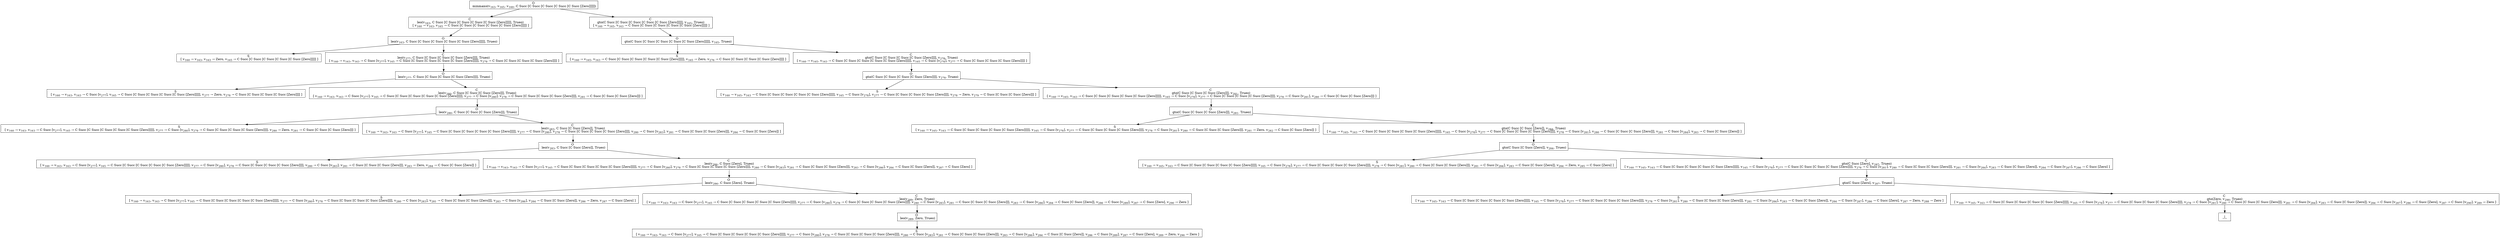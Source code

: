 digraph {
    graph [rankdir=TB
          ,bgcolor=transparent];
    node [shape=box
         ,fillcolor=white
         ,style=filled];
    0 [label=<O <BR/> minmaxo(v<SUB>163</SUB>, v<SUB>165</SUB>, v<SUB>160</SUB>, C Succ [C Succ [C Succ [C Succ [C Succ [Zero]]]]])>];
    1 [label=<C <BR/> leo(v<SUB>163</SUB>, C Succ [C Succ [C Succ [C Succ [C Succ [Zero]]]]], Trueo) <BR/>  [ v<SUB>160</SUB> &rarr; v<SUB>163</SUB>, v<SUB>165</SUB> &rarr; C Succ [C Succ [C Succ [C Succ [C Succ [Zero]]]]] ] >];
    2 [label=<C <BR/> gto(C Succ [C Succ [C Succ [C Succ [C Succ [Zero]]]]], v<SUB>165</SUB>, Trueo) <BR/>  [ v<SUB>160</SUB> &rarr; v<SUB>165</SUB>, v<SUB>163</SUB> &rarr; C Succ [C Succ [C Succ [C Succ [C Succ [Zero]]]]] ] >];
    3 [label=<O <BR/> leo(v<SUB>163</SUB>, C Succ [C Succ [C Succ [C Succ [C Succ [Zero]]]]], Trueo)>];
    4 [label=<S <BR/>  [ v<SUB>160</SUB> &rarr; v<SUB>163</SUB>, v<SUB>163</SUB> &rarr; Zero, v<SUB>165</SUB> &rarr; C Succ [C Succ [C Succ [C Succ [C Succ [Zero]]]]] ] >];
    5 [label=<C <BR/> leo(v<SUB>277</SUB>, C Succ [C Succ [C Succ [C Succ [Zero]]]], Trueo) <BR/>  [ v<SUB>160</SUB> &rarr; v<SUB>163</SUB>, v<SUB>163</SUB> &rarr; C Succ [v<SUB>277</SUB>], v<SUB>165</SUB> &rarr; C Succ [C Succ [C Succ [C Succ [C Succ [Zero]]]]], v<SUB>278</SUB> &rarr; C Succ [C Succ [C Succ [C Succ [Zero]]]] ] >];
    6 [label=<O <BR/> leo(v<SUB>277</SUB>, C Succ [C Succ [C Succ [C Succ [Zero]]]], Trueo)>];
    7 [label=<S <BR/>  [ v<SUB>160</SUB> &rarr; v<SUB>163</SUB>, v<SUB>163</SUB> &rarr; C Succ [v<SUB>277</SUB>], v<SUB>165</SUB> &rarr; C Succ [C Succ [C Succ [C Succ [C Succ [Zero]]]]], v<SUB>277</SUB> &rarr; Zero, v<SUB>278</SUB> &rarr; C Succ [C Succ [C Succ [C Succ [Zero]]]] ] >];
    8 [label=<C <BR/> leo(v<SUB>280</SUB>, C Succ [C Succ [C Succ [Zero]]], Trueo) <BR/>  [ v<SUB>160</SUB> &rarr; v<SUB>163</SUB>, v<SUB>163</SUB> &rarr; C Succ [v<SUB>277</SUB>], v<SUB>165</SUB> &rarr; C Succ [C Succ [C Succ [C Succ [C Succ [Zero]]]]], v<SUB>277</SUB> &rarr; C Succ [v<SUB>280</SUB>], v<SUB>278</SUB> &rarr; C Succ [C Succ [C Succ [C Succ [Zero]]]], v<SUB>281</SUB> &rarr; C Succ [C Succ [C Succ [Zero]]] ] >];
    9 [label=<O <BR/> leo(v<SUB>280</SUB>, C Succ [C Succ [C Succ [Zero]]], Trueo)>];
    10 [label=<S <BR/>  [ v<SUB>160</SUB> &rarr; v<SUB>163</SUB>, v<SUB>163</SUB> &rarr; C Succ [v<SUB>277</SUB>], v<SUB>165</SUB> &rarr; C Succ [C Succ [C Succ [C Succ [C Succ [Zero]]]]], v<SUB>277</SUB> &rarr; C Succ [v<SUB>280</SUB>], v<SUB>278</SUB> &rarr; C Succ [C Succ [C Succ [C Succ [Zero]]]], v<SUB>280</SUB> &rarr; Zero, v<SUB>281</SUB> &rarr; C Succ [C Succ [C Succ [Zero]]] ] >];
    11 [label=<C <BR/> leo(v<SUB>283</SUB>, C Succ [C Succ [Zero]], Trueo) <BR/>  [ v<SUB>160</SUB> &rarr; v<SUB>163</SUB>, v<SUB>163</SUB> &rarr; C Succ [v<SUB>277</SUB>], v<SUB>165</SUB> &rarr; C Succ [C Succ [C Succ [C Succ [C Succ [Zero]]]]], v<SUB>277</SUB> &rarr; C Succ [v<SUB>280</SUB>], v<SUB>278</SUB> &rarr; C Succ [C Succ [C Succ [C Succ [Zero]]]], v<SUB>280</SUB> &rarr; C Succ [v<SUB>283</SUB>], v<SUB>281</SUB> &rarr; C Succ [C Succ [C Succ [Zero]]], v<SUB>284</SUB> &rarr; C Succ [C Succ [Zero]] ] >];
    12 [label=<O <BR/> leo(v<SUB>283</SUB>, C Succ [C Succ [Zero]], Trueo)>];
    13 [label=<S <BR/>  [ v<SUB>160</SUB> &rarr; v<SUB>163</SUB>, v<SUB>163</SUB> &rarr; C Succ [v<SUB>277</SUB>], v<SUB>165</SUB> &rarr; C Succ [C Succ [C Succ [C Succ [C Succ [Zero]]]]], v<SUB>277</SUB> &rarr; C Succ [v<SUB>280</SUB>], v<SUB>278</SUB> &rarr; C Succ [C Succ [C Succ [C Succ [Zero]]]], v<SUB>280</SUB> &rarr; C Succ [v<SUB>283</SUB>], v<SUB>281</SUB> &rarr; C Succ [C Succ [C Succ [Zero]]], v<SUB>283</SUB> &rarr; Zero, v<SUB>284</SUB> &rarr; C Succ [C Succ [Zero]] ] >];
    14 [label=<C <BR/> leo(v<SUB>286</SUB>, C Succ [Zero], Trueo) <BR/>  [ v<SUB>160</SUB> &rarr; v<SUB>163</SUB>, v<SUB>163</SUB> &rarr; C Succ [v<SUB>277</SUB>], v<SUB>165</SUB> &rarr; C Succ [C Succ [C Succ [C Succ [C Succ [Zero]]]]], v<SUB>277</SUB> &rarr; C Succ [v<SUB>280</SUB>], v<SUB>278</SUB> &rarr; C Succ [C Succ [C Succ [C Succ [Zero]]]], v<SUB>280</SUB> &rarr; C Succ [v<SUB>283</SUB>], v<SUB>281</SUB> &rarr; C Succ [C Succ [C Succ [Zero]]], v<SUB>283</SUB> &rarr; C Succ [v<SUB>286</SUB>], v<SUB>284</SUB> &rarr; C Succ [C Succ [Zero]], v<SUB>287</SUB> &rarr; C Succ [Zero] ] >];
    15 [label=<O <BR/> leo(v<SUB>286</SUB>, C Succ [Zero], Trueo)>];
    16 [label=<S <BR/>  [ v<SUB>160</SUB> &rarr; v<SUB>163</SUB>, v<SUB>163</SUB> &rarr; C Succ [v<SUB>277</SUB>], v<SUB>165</SUB> &rarr; C Succ [C Succ [C Succ [C Succ [C Succ [Zero]]]]], v<SUB>277</SUB> &rarr; C Succ [v<SUB>280</SUB>], v<SUB>278</SUB> &rarr; C Succ [C Succ [C Succ [C Succ [Zero]]]], v<SUB>280</SUB> &rarr; C Succ [v<SUB>283</SUB>], v<SUB>281</SUB> &rarr; C Succ [C Succ [C Succ [Zero]]], v<SUB>283</SUB> &rarr; C Succ [v<SUB>286</SUB>], v<SUB>284</SUB> &rarr; C Succ [C Succ [Zero]], v<SUB>286</SUB> &rarr; Zero, v<SUB>287</SUB> &rarr; C Succ [Zero] ] >];
    17 [label=<C <BR/> leo(v<SUB>289</SUB>, Zero, Trueo) <BR/>  [ v<SUB>160</SUB> &rarr; v<SUB>163</SUB>, v<SUB>163</SUB> &rarr; C Succ [v<SUB>277</SUB>], v<SUB>165</SUB> &rarr; C Succ [C Succ [C Succ [C Succ [C Succ [Zero]]]]], v<SUB>277</SUB> &rarr; C Succ [v<SUB>280</SUB>], v<SUB>278</SUB> &rarr; C Succ [C Succ [C Succ [C Succ [Zero]]]], v<SUB>280</SUB> &rarr; C Succ [v<SUB>283</SUB>], v<SUB>281</SUB> &rarr; C Succ [C Succ [C Succ [Zero]]], v<SUB>283</SUB> &rarr; C Succ [v<SUB>286</SUB>], v<SUB>284</SUB> &rarr; C Succ [C Succ [Zero]], v<SUB>286</SUB> &rarr; C Succ [v<SUB>289</SUB>], v<SUB>287</SUB> &rarr; C Succ [Zero], v<SUB>290</SUB> &rarr; Zero ] >];
    18 [label=<O <BR/> leo(v<SUB>289</SUB>, Zero, Trueo)>];
    19 [label=<S <BR/>  [ v<SUB>160</SUB> &rarr; v<SUB>163</SUB>, v<SUB>163</SUB> &rarr; C Succ [v<SUB>277</SUB>], v<SUB>165</SUB> &rarr; C Succ [C Succ [C Succ [C Succ [C Succ [Zero]]]]], v<SUB>277</SUB> &rarr; C Succ [v<SUB>280</SUB>], v<SUB>278</SUB> &rarr; C Succ [C Succ [C Succ [C Succ [Zero]]]], v<SUB>280</SUB> &rarr; C Succ [v<SUB>283</SUB>], v<SUB>281</SUB> &rarr; C Succ [C Succ [C Succ [Zero]]], v<SUB>283</SUB> &rarr; C Succ [v<SUB>286</SUB>], v<SUB>284</SUB> &rarr; C Succ [C Succ [Zero]], v<SUB>286</SUB> &rarr; C Succ [v<SUB>289</SUB>], v<SUB>287</SUB> &rarr; C Succ [Zero], v<SUB>289</SUB> &rarr; Zero, v<SUB>290</SUB> &rarr; Zero ] >];
    20 [label=<O <BR/> gto(C Succ [C Succ [C Succ [C Succ [C Succ [Zero]]]]], v<SUB>165</SUB>, Trueo)>];
    21 [label=<S <BR/>  [ v<SUB>160</SUB> &rarr; v<SUB>165</SUB>, v<SUB>163</SUB> &rarr; C Succ [C Succ [C Succ [C Succ [C Succ [Zero]]]]], v<SUB>165</SUB> &rarr; Zero, v<SUB>276</SUB> &rarr; C Succ [C Succ [C Succ [C Succ [Zero]]]] ] >];
    22 [label=<C <BR/> gto(C Succ [C Succ [C Succ [C Succ [Zero]]]], v<SUB>278</SUB>, Trueo) <BR/>  [ v<SUB>160</SUB> &rarr; v<SUB>165</SUB>, v<SUB>163</SUB> &rarr; C Succ [C Succ [C Succ [C Succ [C Succ [Zero]]]]], v<SUB>165</SUB> &rarr; C Succ [v<SUB>278</SUB>], v<SUB>277</SUB> &rarr; C Succ [C Succ [C Succ [C Succ [Zero]]]] ] >];
    23 [label=<O <BR/> gto(C Succ [C Succ [C Succ [C Succ [Zero]]]], v<SUB>278</SUB>, Trueo)>];
    24 [label=<S <BR/>  [ v<SUB>160</SUB> &rarr; v<SUB>165</SUB>, v<SUB>163</SUB> &rarr; C Succ [C Succ [C Succ [C Succ [C Succ [Zero]]]]], v<SUB>165</SUB> &rarr; C Succ [v<SUB>278</SUB>], v<SUB>277</SUB> &rarr; C Succ [C Succ [C Succ [C Succ [Zero]]]], v<SUB>278</SUB> &rarr; Zero, v<SUB>279</SUB> &rarr; C Succ [C Succ [C Succ [Zero]]] ] >];
    25 [label=<C <BR/> gto(C Succ [C Succ [C Succ [Zero]]], v<SUB>281</SUB>, Trueo) <BR/>  [ v<SUB>160</SUB> &rarr; v<SUB>165</SUB>, v<SUB>163</SUB> &rarr; C Succ [C Succ [C Succ [C Succ [C Succ [Zero]]]]], v<SUB>165</SUB> &rarr; C Succ [v<SUB>278</SUB>], v<SUB>277</SUB> &rarr; C Succ [C Succ [C Succ [C Succ [Zero]]]], v<SUB>278</SUB> &rarr; C Succ [v<SUB>281</SUB>], v<SUB>280</SUB> &rarr; C Succ [C Succ [C Succ [Zero]]] ] >];
    26 [label=<O <BR/> gto(C Succ [C Succ [C Succ [Zero]]], v<SUB>281</SUB>, Trueo)>];
    27 [label=<S <BR/>  [ v<SUB>160</SUB> &rarr; v<SUB>165</SUB>, v<SUB>163</SUB> &rarr; C Succ [C Succ [C Succ [C Succ [C Succ [Zero]]]]], v<SUB>165</SUB> &rarr; C Succ [v<SUB>278</SUB>], v<SUB>277</SUB> &rarr; C Succ [C Succ [C Succ [C Succ [Zero]]]], v<SUB>278</SUB> &rarr; C Succ [v<SUB>281</SUB>], v<SUB>280</SUB> &rarr; C Succ [C Succ [C Succ [Zero]]], v<SUB>281</SUB> &rarr; Zero, v<SUB>282</SUB> &rarr; C Succ [C Succ [Zero]] ] >];
    28 [label=<C <BR/> gto(C Succ [C Succ [Zero]], v<SUB>284</SUB>, Trueo) <BR/>  [ v<SUB>160</SUB> &rarr; v<SUB>165</SUB>, v<SUB>163</SUB> &rarr; C Succ [C Succ [C Succ [C Succ [C Succ [Zero]]]]], v<SUB>165</SUB> &rarr; C Succ [v<SUB>278</SUB>], v<SUB>277</SUB> &rarr; C Succ [C Succ [C Succ [C Succ [Zero]]]], v<SUB>278</SUB> &rarr; C Succ [v<SUB>281</SUB>], v<SUB>280</SUB> &rarr; C Succ [C Succ [C Succ [Zero]]], v<SUB>281</SUB> &rarr; C Succ [v<SUB>284</SUB>], v<SUB>283</SUB> &rarr; C Succ [C Succ [Zero]] ] >];
    29 [label=<O <BR/> gto(C Succ [C Succ [Zero]], v<SUB>284</SUB>, Trueo)>];
    30 [label=<S <BR/>  [ v<SUB>160</SUB> &rarr; v<SUB>165</SUB>, v<SUB>163</SUB> &rarr; C Succ [C Succ [C Succ [C Succ [C Succ [Zero]]]]], v<SUB>165</SUB> &rarr; C Succ [v<SUB>278</SUB>], v<SUB>277</SUB> &rarr; C Succ [C Succ [C Succ [C Succ [Zero]]]], v<SUB>278</SUB> &rarr; C Succ [v<SUB>281</SUB>], v<SUB>280</SUB> &rarr; C Succ [C Succ [C Succ [Zero]]], v<SUB>281</SUB> &rarr; C Succ [v<SUB>284</SUB>], v<SUB>283</SUB> &rarr; C Succ [C Succ [Zero]], v<SUB>284</SUB> &rarr; Zero, v<SUB>285</SUB> &rarr; C Succ [Zero] ] >];
    31 [label=<C <BR/> gto(C Succ [Zero], v<SUB>287</SUB>, Trueo) <BR/>  [ v<SUB>160</SUB> &rarr; v<SUB>165</SUB>, v<SUB>163</SUB> &rarr; C Succ [C Succ [C Succ [C Succ [C Succ [Zero]]]]], v<SUB>165</SUB> &rarr; C Succ [v<SUB>278</SUB>], v<SUB>277</SUB> &rarr; C Succ [C Succ [C Succ [C Succ [Zero]]]], v<SUB>278</SUB> &rarr; C Succ [v<SUB>281</SUB>], v<SUB>280</SUB> &rarr; C Succ [C Succ [C Succ [Zero]]], v<SUB>281</SUB> &rarr; C Succ [v<SUB>284</SUB>], v<SUB>283</SUB> &rarr; C Succ [C Succ [Zero]], v<SUB>284</SUB> &rarr; C Succ [v<SUB>287</SUB>], v<SUB>286</SUB> &rarr; C Succ [Zero] ] >];
    32 [label=<O <BR/> gto(C Succ [Zero], v<SUB>287</SUB>, Trueo)>];
    33 [label=<S <BR/>  [ v<SUB>160</SUB> &rarr; v<SUB>165</SUB>, v<SUB>163</SUB> &rarr; C Succ [C Succ [C Succ [C Succ [C Succ [Zero]]]]], v<SUB>165</SUB> &rarr; C Succ [v<SUB>278</SUB>], v<SUB>277</SUB> &rarr; C Succ [C Succ [C Succ [C Succ [Zero]]]], v<SUB>278</SUB> &rarr; C Succ [v<SUB>281</SUB>], v<SUB>280</SUB> &rarr; C Succ [C Succ [C Succ [Zero]]], v<SUB>281</SUB> &rarr; C Succ [v<SUB>284</SUB>], v<SUB>283</SUB> &rarr; C Succ [C Succ [Zero]], v<SUB>284</SUB> &rarr; C Succ [v<SUB>287</SUB>], v<SUB>286</SUB> &rarr; C Succ [Zero], v<SUB>287</SUB> &rarr; Zero, v<SUB>288</SUB> &rarr; Zero ] >];
    34 [label=<C <BR/> gto(Zero, v<SUB>290</SUB>, Trueo) <BR/>  [ v<SUB>160</SUB> &rarr; v<SUB>165</SUB>, v<SUB>163</SUB> &rarr; C Succ [C Succ [C Succ [C Succ [C Succ [Zero]]]]], v<SUB>165</SUB> &rarr; C Succ [v<SUB>278</SUB>], v<SUB>277</SUB> &rarr; C Succ [C Succ [C Succ [C Succ [Zero]]]], v<SUB>278</SUB> &rarr; C Succ [v<SUB>281</SUB>], v<SUB>280</SUB> &rarr; C Succ [C Succ [C Succ [Zero]]], v<SUB>281</SUB> &rarr; C Succ [v<SUB>284</SUB>], v<SUB>283</SUB> &rarr; C Succ [C Succ [Zero]], v<SUB>284</SUB> &rarr; C Succ [v<SUB>287</SUB>], v<SUB>286</SUB> &rarr; C Succ [Zero], v<SUB>287</SUB> &rarr; C Succ [v<SUB>290</SUB>], v<SUB>289</SUB> &rarr; Zero ] >];
    35 [label=<_|_>];
    0 -> 1 [label=""];
    0 -> 2 [label=""];
    1 -> 3 [label=""];
    2 -> 20 [label=""];
    3 -> 4 [label=""];
    3 -> 5 [label=""];
    5 -> 6 [label=""];
    6 -> 7 [label=""];
    6 -> 8 [label=""];
    8 -> 9 [label=""];
    9 -> 10 [label=""];
    9 -> 11 [label=""];
    11 -> 12 [label=""];
    12 -> 13 [label=""];
    12 -> 14 [label=""];
    14 -> 15 [label=""];
    15 -> 16 [label=""];
    15 -> 17 [label=""];
    17 -> 18 [label=""];
    18 -> 19 [label=""];
    20 -> 21 [label=""];
    20 -> 22 [label=""];
    22 -> 23 [label=""];
    23 -> 24 [label=""];
    23 -> 25 [label=""];
    25 -> 26 [label=""];
    26 -> 27 [label=""];
    26 -> 28 [label=""];
    28 -> 29 [label=""];
    29 -> 30 [label=""];
    29 -> 31 [label=""];
    31 -> 32 [label=""];
    32 -> 33 [label=""];
    32 -> 34 [label=""];
    34 -> 35 [label=""];
}